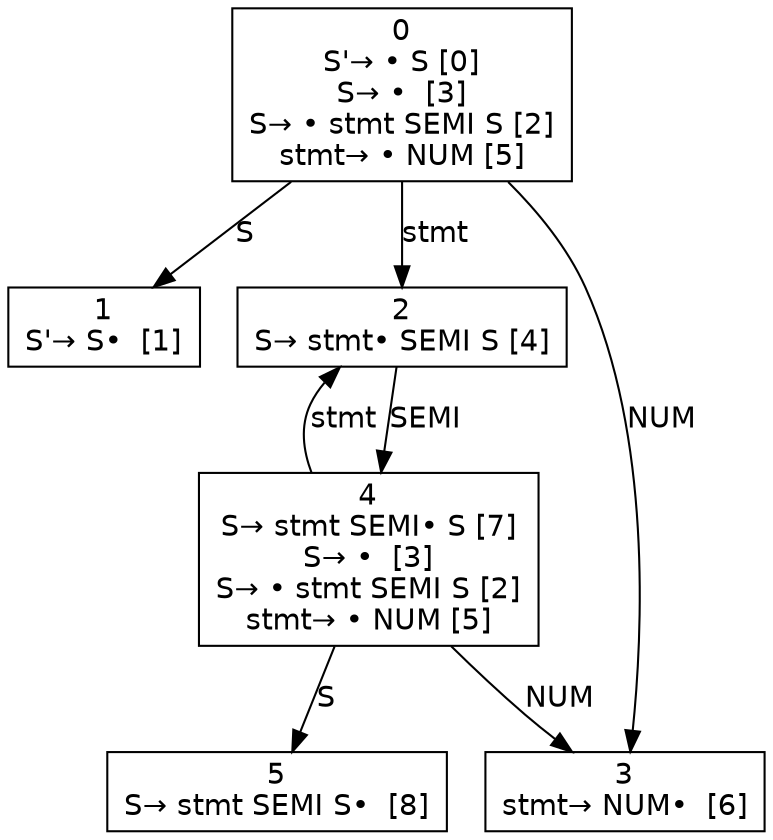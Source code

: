 digraph d{
node [fontname=Helvetica,shape=box];
edge [fontname=Helvetica];
n0 [label=<0<br />S'→ • S [0]<br />S→ •  [3]<br />S→ • stmt SEMI S [2]<br />stmt→ • NUM [5]>];
n1 [label=<1<br />S'→ S•  [1]>];
n2 [label=<2<br />S→ stmt• SEMI S [4]>];
n3 [label=<3<br />stmt→ NUM•  [6]>];
n4 [label=<4<br />S→ stmt SEMI• S [7]<br />S→ •  [3]<br />S→ • stmt SEMI S [2]<br />stmt→ • NUM [5]>];
n5 [label=<5<br />S→ stmt SEMI S•  [8]>];
n0 -> n1 [label="S"];
n0 -> n2 [label="stmt"];
n0 -> n3 [label="NUM"];
n2 -> n4 [label="SEMI"];
n4 -> n5 [label="S"];
n4 -> n2 [label="stmt"];
n4 -> n3 [label="NUM"];
}